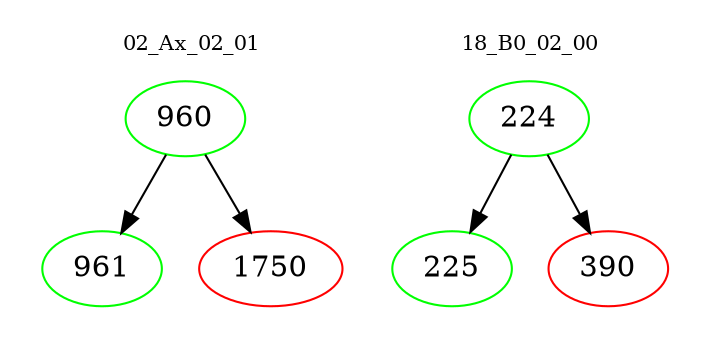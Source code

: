 digraph{
subgraph cluster_0 {
color = white
label = "02_Ax_02_01";
fontsize=10;
T0_960 [label="960", color="green"]
T0_960 -> T0_961 [color="black"]
T0_961 [label="961", color="green"]
T0_960 -> T0_1750 [color="black"]
T0_1750 [label="1750", color="red"]
}
subgraph cluster_1 {
color = white
label = "18_B0_02_00";
fontsize=10;
T1_224 [label="224", color="green"]
T1_224 -> T1_225 [color="black"]
T1_225 [label="225", color="green"]
T1_224 -> T1_390 [color="black"]
T1_390 [label="390", color="red"]
}
}
